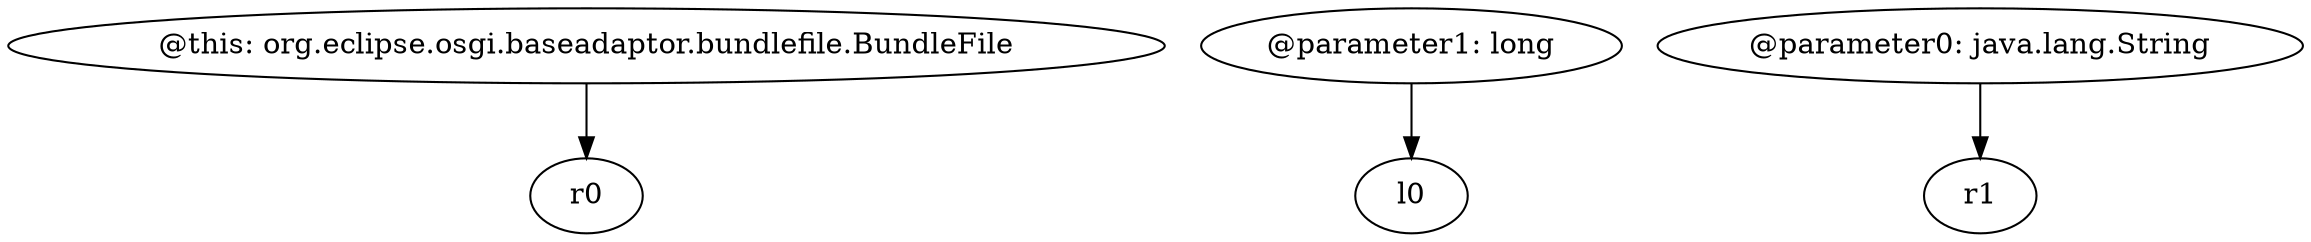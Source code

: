 digraph g {
0[label="@this: org.eclipse.osgi.baseadaptor.bundlefile.BundleFile"]
1[label="r0"]
0->1[label=""]
2[label="@parameter1: long"]
3[label="l0"]
2->3[label=""]
4[label="@parameter0: java.lang.String"]
5[label="r1"]
4->5[label=""]
}